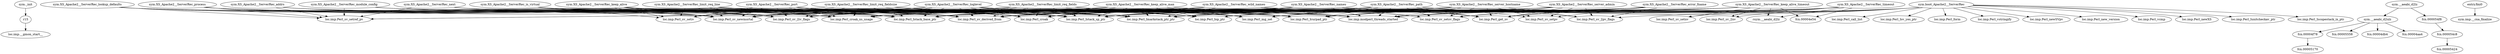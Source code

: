 digraph code {
  "0x0000125c" [label="entry0"];
  "0x0000125c" -> "0x000010f4";
  "0x000010f4" [label="loc.imp.__gmon_start__"];
  "0x00001bb0" [label="sym.XS_Apache2__ServerRec_limit_req_fieldsize"];
  "0x00001bb0" -> "0x00001124";
  "0x00001124" [label="loc.imp.Perl_Istack_sp_ptr"];
  "0x00001bb0" -> "0x000010e8";
  "0x000010e8" [label="loc.imp.Perl_Imarkstack_ptr_ptr"];
  "0x00001bb0" -> "0x000011cc";
  "0x000011cc" [label="loc.imp.Perl_Istack_base_ptr"];
  "0x00001bb0" -> "0x00001100";
  "0x00001100" [label="loc.imp.Perl_Iop_ptr"];
  "0x00001bb0" -> "0x0000119c";
  "0x0000119c" [label="loc.imp.Perl_sv_newmortal"];
  "0x00001bb0" -> "0x00001238";
  "0x00001238" [label="loc.imp.Perl_sv_derived_from"];
  "0x00001bb0" -> "0x00001220";
  "0x00001220" [label="loc.imp.modperl_threads_started"];
  "0x00001bb0" -> "0x000010d0";
  "0x000010d0" [label="loc.imp.Perl_sv_setiv"];
  "0x00001bb0" -> "0x000011b4";
  "0x000011b4" [label="loc.imp.Perl_mg_set"];
  "0x00001bb0" -> "0x00001154";
  "0x00001154" [label="loc.imp.Perl_Icurpad_ptr"];
  "0x00001bb0" -> "0x000011e4";
  "0x000011e4" [label="loc.imp.Perl_sv_2iv_flags"];
  "0x00001bb0" -> "0x00001208";
  "0x00001208" [label="loc.imp.Perl_croak"];
  "0x00001bb0" -> "0x000011f0";
  "0x000011f0" [label="loc.imp.Perl_croak_xs_usage"];
  "0x00003574" [label="sym.XS_Apache2__ServerRec_module_config"];
  "0x00003574" -> "0x00001124";
  "0x00001124" [label="loc.imp.Perl_Istack_sp_ptr"];
  "0x00003574" -> "0x000010e8";
  "0x000010e8" [label="loc.imp.Perl_Imarkstack_ptr_ptr"];
  "0x00003574" -> "0x000011cc";
  "0x000011cc" [label="loc.imp.Perl_Istack_base_ptr"];
  "0x00003574" -> "0x00001238";
  "0x00001238" [label="loc.imp.Perl_sv_derived_from"];
  "0x00003574" -> "0x000011e4";
  "0x000011e4" [label="loc.imp.Perl_sv_2iv_flags"];
  "0x00003574" -> "0x0000119c";
  "0x0000119c" [label="loc.imp.Perl_sv_newmortal"];
  "0x00003574" -> "0x0000116c";
  "0x0000116c" [label="loc.imp.Perl_sv_setref_pv"];
  "0x00003574" -> "0x00001208";
  "0x00001208" [label="loc.imp.Perl_croak"];
  "0x00003574" -> "0x000011f0";
  "0x000011f0" [label="loc.imp.Perl_croak_xs_usage"];
  "0x00003720" [label="sym.XS_Apache2__ServerRec_next"];
  "0x00003720" -> "0x00001124";
  "0x00001124" [label="loc.imp.Perl_Istack_sp_ptr"];
  "0x00003720" -> "0x000010e8";
  "0x000010e8" [label="loc.imp.Perl_Imarkstack_ptr_ptr"];
  "0x00003720" -> "0x000011cc";
  "0x000011cc" [label="loc.imp.Perl_Istack_base_ptr"];
  "0x00003720" -> "0x00001238";
  "0x00001238" [label="loc.imp.Perl_sv_derived_from"];
  "0x00003720" -> "0x000011e4";
  "0x000011e4" [label="loc.imp.Perl_sv_2iv_flags"];
  "0x00003720" -> "0x0000119c";
  "0x0000119c" [label="loc.imp.Perl_sv_newmortal"];
  "0x00003720" -> "0x0000116c";
  "0x0000116c" [label="loc.imp.Perl_sv_setref_pv"];
  "0x00003720" -> "0x00001208";
  "0x00001208" [label="loc.imp.Perl_croak"];
  "0x00003720" -> "0x000011f0";
  "0x000011f0" [label="loc.imp.Perl_croak_xs_usage"];
  "0x000033c8" [label="sym.XS_Apache2__ServerRec_lookup_defaults"];
  "0x000033c8" -> "0x00001124";
  "0x00001124" [label="loc.imp.Perl_Istack_sp_ptr"];
  "0x000033c8" -> "0x000010e8";
  "0x000010e8" [label="loc.imp.Perl_Imarkstack_ptr_ptr"];
  "0x000033c8" -> "0x000011cc";
  "0x000011cc" [label="loc.imp.Perl_Istack_base_ptr"];
  "0x000033c8" -> "0x00001238";
  "0x00001238" [label="loc.imp.Perl_sv_derived_from"];
  "0x000033c8" -> "0x000011e4";
  "0x000011e4" [label="loc.imp.Perl_sv_2iv_flags"];
  "0x000033c8" -> "0x0000119c";
  "0x0000119c" [label="loc.imp.Perl_sv_newmortal"];
  "0x000033c8" -> "0x0000116c";
  "0x0000116c" [label="loc.imp.Perl_sv_setref_pv"];
  "0x000033c8" -> "0x00001208";
  "0x00001208" [label="loc.imp.Perl_croak"];
  "0x000033c8" -> "0x000011f0";
  "0x000011f0" [label="loc.imp.Perl_croak_xs_usage"];
  "0x00003d14" [label="sym.XS_Apache2__ServerRec_error_fname"];
  "0x00003d14" -> "0x00001124";
  "0x00001124" [label="loc.imp.Perl_Istack_sp_ptr"];
  "0x00003d14" -> "0x000010e8";
  "0x000010e8" [label="loc.imp.Perl_Imarkstack_ptr_ptr"];
  "0x00003d14" -> "0x000011cc";
  "0x000011cc" [label="loc.imp.Perl_Istack_base_ptr"];
  "0x00003d14" -> "0x00001100";
  "0x00001100" [label="loc.imp.Perl_Iop_ptr"];
  "0x00003d14" -> "0x0000119c";
  "0x0000119c" [label="loc.imp.Perl_sv_newmortal"];
  "0x00003d14" -> "0x00001238";
  "0x00001238" [label="loc.imp.Perl_sv_derived_from"];
  "0x00003d14" -> "0x000010dc";
  "0x000010dc" [label="loc.imp.Perl_get_sv"];
  "0x00003d14" -> "0x00001220";
  "0x00001220" [label="loc.imp.modperl_threads_started"];
  "0x00003d14" -> "0x00001178";
  "0x00001178" [label="loc.imp.Perl_sv_setsv_flags"];
  "0x00003d14" -> "0x00001130";
  "0x00001130" [label="loc.imp.Perl_sv_setpv"];
  "0x00003d14" -> "0x000011b4";
  "0x000011b4" [label="loc.imp.Perl_mg_set"];
  "0x00003d14" -> "0x00001154";
  "0x00001154" [label="loc.imp.Perl_Icurpad_ptr"];
  "0x00003d14" -> "0x00001250";
  "0x00001250" [label="loc.imp.Perl_sv_2pv_flags"];
  "0x00003d14" -> "0x000011e4";
  "0x000011e4" [label="loc.imp.Perl_sv_2iv_flags"];
  "0x00003d14" -> "0x00001208";
  "0x00001208" [label="loc.imp.Perl_croak"];
  "0x00003d14" -> "0x000011f0";
  "0x000011f0" [label="loc.imp.Perl_croak_xs_usage"];
  "0x000027d8" [label="sym.XS_Apache2__ServerRec_loglevel"];
  "0x000027d8" -> "0x00001124";
  "0x00001124" [label="loc.imp.Perl_Istack_sp_ptr"];
  "0x000027d8" -> "0x000010e8";
  "0x000010e8" [label="loc.imp.Perl_Imarkstack_ptr_ptr"];
  "0x000027d8" -> "0x000011cc";
  "0x000011cc" [label="loc.imp.Perl_Istack_base_ptr"];
  "0x000027d8" -> "0x00001100";
  "0x00001100" [label="loc.imp.Perl_Iop_ptr"];
  "0x000027d8" -> "0x0000119c";
  "0x0000119c" [label="loc.imp.Perl_sv_newmortal"];
  "0x000027d8" -> "0x00001238";
  "0x00001238" [label="loc.imp.Perl_sv_derived_from"];
  "0x000027d8" -> "0x00001220";
  "0x00001220" [label="loc.imp.modperl_threads_started"];
  "0x000027d8" -> "0x000010d0";
  "0x000010d0" [label="loc.imp.Perl_sv_setiv"];
  "0x000027d8" -> "0x000011b4";
  "0x000011b4" [label="loc.imp.Perl_mg_set"];
  "0x000027d8" -> "0x00001154";
  "0x00001154" [label="loc.imp.Perl_Icurpad_ptr"];
  "0x000027d8" -> "0x000011e4";
  "0x000011e4" [label="loc.imp.Perl_sv_2iv_flags"];
  "0x000027d8" -> "0x00001208";
  "0x00001208" [label="loc.imp.Perl_croak"];
  "0x000027d8" -> "0x000011f0";
  "0x000011f0" [label="loc.imp.Perl_croak_xs_usage"];
  "0x00002f8c" [label="sym.XS_Apache2__ServerRec_names"];
  "0x00002f8c" -> "0x00001124";
  "0x00001124" [label="loc.imp.Perl_Istack_sp_ptr"];
  "0x00002f8c" -> "0x000010e8";
  "0x000010e8" [label="loc.imp.Perl_Imarkstack_ptr_ptr"];
  "0x00002f8c" -> "0x000011cc";
  "0x000011cc" [label="loc.imp.Perl_Istack_base_ptr"];
  "0x00002f8c" -> "0x00001238";
  "0x00001238" [label="loc.imp.Perl_sv_derived_from"];
  "0x00002f8c" -> "0x000011e4";
  "0x000011e4" [label="loc.imp.Perl_sv_2iv_flags"];
  "0x00002f8c" -> "0x000010dc";
  "0x000010dc" [label="loc.imp.Perl_get_sv"];
  "0x00002f8c" -> "0x00001220";
  "0x00001220" [label="loc.imp.modperl_threads_started"];
  "0x00002f8c" -> "0x00001178";
  "0x00001178" [label="loc.imp.Perl_sv_setsv_flags"];
  "0x00002f8c" -> "0x0000119c";
  "0x0000119c" [label="loc.imp.Perl_sv_newmortal"];
  "0x00002f8c" -> "0x0000116c";
  "0x0000116c" [label="loc.imp.Perl_sv_setref_pv"];
  "0x00002f8c" -> "0x00001208";
  "0x00001208" [label="loc.imp.Perl_croak"];
  "0x00002f8c" -> "0x000011f0";
  "0x000011f0" [label="loc.imp.Perl_croak_xs_usage"];
  "0x000010ac" [label="sym._init"];
  "0x000010ac" -> "0x0000125c";
  "0x0000125c" [label="r15"];
  "0x00003a70" [label="sym.XS_Apache2__ServerRec_path"];
  "0x00003a70" -> "0x00001124";
  "0x00001124" [label="loc.imp.Perl_Istack_sp_ptr"];
  "0x00003a70" -> "0x000010e8";
  "0x000010e8" [label="loc.imp.Perl_Imarkstack_ptr_ptr"];
  "0x00003a70" -> "0x000011cc";
  "0x000011cc" [label="loc.imp.Perl_Istack_base_ptr"];
  "0x00003a70" -> "0x00001100";
  "0x00001100" [label="loc.imp.Perl_Iop_ptr"];
  "0x00003a70" -> "0x0000119c";
  "0x0000119c" [label="loc.imp.Perl_sv_newmortal"];
  "0x00003a70" -> "0x00001238";
  "0x00001238" [label="loc.imp.Perl_sv_derived_from"];
  "0x00003a70" -> "0x000010dc";
  "0x000010dc" [label="loc.imp.Perl_get_sv"];
  "0x00003a70" -> "0x00001220";
  "0x00001220" [label="loc.imp.modperl_threads_started"];
  "0x00003a70" -> "0x00001178";
  "0x00001178" [label="loc.imp.Perl_sv_setsv_flags"];
  "0x00003a70" -> "0x00001130";
  "0x00001130" [label="loc.imp.Perl_sv_setpv"];
  "0x00003a70" -> "0x000011b4";
  "0x000011b4" [label="loc.imp.Perl_mg_set"];
  "0x00003a70" -> "0x00001154";
  "0x00001154" [label="loc.imp.Perl_Icurpad_ptr"];
  "0x00003a70" -> "0x00001250";
  "0x00001250" [label="loc.imp.Perl_sv_2pv_flags"];
  "0x00003a70" -> "0x000011e4";
  "0x000011e4" [label="loc.imp.Perl_sv_2iv_flags"];
  "0x00003a70" -> "0x00001208";
  "0x00001208" [label="loc.imp.Perl_croak"];
  "0x00003a70" -> "0x000011f0";
  "0x000011f0" [label="loc.imp.Perl_croak_xs_usage"];
  "0x00001920" [label="sym.XS_Apache2__ServerRec_limit_req_fields"];
  "0x00001920" -> "0x00001124";
  "0x00001124" [label="loc.imp.Perl_Istack_sp_ptr"];
  "0x00001920" -> "0x000010e8";
  "0x000010e8" [label="loc.imp.Perl_Imarkstack_ptr_ptr"];
  "0x00001920" -> "0x000011cc";
  "0x000011cc" [label="loc.imp.Perl_Istack_base_ptr"];
  "0x00001920" -> "0x00001100";
  "0x00001100" [label="loc.imp.Perl_Iop_ptr"];
  "0x00001920" -> "0x0000119c";
  "0x0000119c" [label="loc.imp.Perl_sv_newmortal"];
  "0x00001920" -> "0x00001238";
  "0x00001238" [label="loc.imp.Perl_sv_derived_from"];
  "0x00001920" -> "0x00001220";
  "0x00001220" [label="loc.imp.modperl_threads_started"];
  "0x00001920" -> "0x000010d0";
  "0x000010d0" [label="loc.imp.Perl_sv_setiv"];
  "0x00001920" -> "0x000011b4";
  "0x000011b4" [label="loc.imp.Perl_mg_set"];
  "0x00001920" -> "0x00001154";
  "0x00001154" [label="loc.imp.Perl_Icurpad_ptr"];
  "0x00001920" -> "0x000011e4";
  "0x000011e4" [label="loc.imp.Perl_sv_2iv_flags"];
  "0x00001920" -> "0x00001208";
  "0x00001208" [label="loc.imp.Perl_croak"];
  "0x00001920" -> "0x000011f0";
  "0x000011f0" [label="loc.imp.Perl_croak_xs_usage"];
  "0x00002360" [label="sym.XS_Apache2__ServerRec_keep_alive_max"];
  "0x00002360" -> "0x00001124";
  "0x00001124" [label="loc.imp.Perl_Istack_sp_ptr"];
  "0x00002360" -> "0x000010e8";
  "0x000010e8" [label="loc.imp.Perl_Imarkstack_ptr_ptr"];
  "0x00002360" -> "0x000011cc";
  "0x000011cc" [label="loc.imp.Perl_Istack_base_ptr"];
  "0x00002360" -> "0x00001100";
  "0x00001100" [label="loc.imp.Perl_Iop_ptr"];
  "0x00002360" -> "0x0000119c";
  "0x0000119c" [label="loc.imp.Perl_sv_newmortal"];
  "0x00002360" -> "0x00001238";
  "0x00001238" [label="loc.imp.Perl_sv_derived_from"];
  "0x00002360" -> "0x00001220";
  "0x00001220" [label="loc.imp.modperl_threads_started"];
  "0x00002360" -> "0x000010d0";
  "0x000010d0" [label="loc.imp.Perl_sv_setiv"];
  "0x00002360" -> "0x000011b4";
  "0x000011b4" [label="loc.imp.Perl_mg_set"];
  "0x00002360" -> "0x00001154";
  "0x00001154" [label="loc.imp.Perl_Icurpad_ptr"];
  "0x00002360" -> "0x000011e4";
  "0x000011e4" [label="loc.imp.Perl_sv_2iv_flags"];
  "0x00002360" -> "0x00001208";
  "0x00001208" [label="loc.imp.Perl_croak"];
  "0x00002360" -> "0x000011f0";
  "0x000011f0" [label="loc.imp.Perl_croak_xs_usage"];
  "0x000025f0" [label="sym.XS_Apache2__ServerRec_is_virtual"];
  "0x000025f0" -> "0x00001124";
  "0x00001124" [label="loc.imp.Perl_Istack_sp_ptr"];
  "0x000025f0" -> "0x000010e8";
  "0x000010e8" [label="loc.imp.Perl_Imarkstack_ptr_ptr"];
  "0x000025f0" -> "0x000011cc";
  "0x000011cc" [label="loc.imp.Perl_Istack_base_ptr"];
  "0x000025f0" -> "0x00001100";
  "0x00001100" [label="loc.imp.Perl_Iop_ptr"];
  "0x000025f0" -> "0x0000119c";
  "0x0000119c" [label="loc.imp.Perl_sv_newmortal"];
  "0x000025f0" -> "0x00001238";
  "0x00001238" [label="loc.imp.Perl_sv_derived_from"];
  "0x000025f0" -> "0x000010d0";
  "0x000010d0" [label="loc.imp.Perl_sv_setiv"];
  "0x000025f0" -> "0x000011b4";
  "0x000011b4" [label="loc.imp.Perl_mg_set"];
  "0x000025f0" -> "0x00001154";
  "0x00001154" [label="loc.imp.Perl_Icurpad_ptr"];
  "0x000025f0" -> "0x000011e4";
  "0x000011e4" [label="loc.imp.Perl_sv_2iv_flags"];
  "0x000025f0" -> "0x00001208";
  "0x00001208" [label="loc.imp.Perl_croak"];
  "0x000025f0" -> "0x000011f0";
  "0x000011f0" [label="loc.imp.Perl_croak_xs_usage"];
  "0x00003fb8" [label="sym.XS_Apache2__ServerRec_server_hostname"];
  "0x00003fb8" -> "0x00001124";
  "0x00001124" [label="loc.imp.Perl_Istack_sp_ptr"];
  "0x00003fb8" -> "0x000010e8";
  "0x000010e8" [label="loc.imp.Perl_Imarkstack_ptr_ptr"];
  "0x00003fb8" -> "0x000011cc";
  "0x000011cc" [label="loc.imp.Perl_Istack_base_ptr"];
  "0x00003fb8" -> "0x00001100";
  "0x00001100" [label="loc.imp.Perl_Iop_ptr"];
  "0x00003fb8" -> "0x0000119c";
  "0x0000119c" [label="loc.imp.Perl_sv_newmortal"];
  "0x00003fb8" -> "0x00001238";
  "0x00001238" [label="loc.imp.Perl_sv_derived_from"];
  "0x00003fb8" -> "0x000010dc";
  "0x000010dc" [label="loc.imp.Perl_get_sv"];
  "0x00003fb8" -> "0x00001220";
  "0x00001220" [label="loc.imp.modperl_threads_started"];
  "0x00003fb8" -> "0x00001178";
  "0x00001178" [label="loc.imp.Perl_sv_setsv_flags"];
  "0x00003fb8" -> "0x00001130";
  "0x00001130" [label="loc.imp.Perl_sv_setpv"];
  "0x00003fb8" -> "0x000011b4";
  "0x000011b4" [label="loc.imp.Perl_mg_set"];
  "0x00003fb8" -> "0x00001154";
  "0x00001154" [label="loc.imp.Perl_Icurpad_ptr"];
  "0x00003fb8" -> "0x00001250";
  "0x00001250" [label="loc.imp.Perl_sv_2pv_flags"];
  "0x00003fb8" -> "0x000011e4";
  "0x000011e4" [label="loc.imp.Perl_sv_2iv_flags"];
  "0x00003fb8" -> "0x00001208";
  "0x00001208" [label="loc.imp.Perl_croak"];
  "0x00003fb8" -> "0x000011f0";
  "0x000011f0" [label="loc.imp.Perl_croak_xs_usage"];
  "0x000038c4" [label="sym.XS_Apache2__ServerRec_process"];
  "0x000038c4" -> "0x00001124";
  "0x00001124" [label="loc.imp.Perl_Istack_sp_ptr"];
  "0x000038c4" -> "0x000010e8";
  "0x000010e8" [label="loc.imp.Perl_Imarkstack_ptr_ptr"];
  "0x000038c4" -> "0x000011cc";
  "0x000011cc" [label="loc.imp.Perl_Istack_base_ptr"];
  "0x000038c4" -> "0x00001238";
  "0x00001238" [label="loc.imp.Perl_sv_derived_from"];
  "0x000038c4" -> "0x000011e4";
  "0x000011e4" [label="loc.imp.Perl_sv_2iv_flags"];
  "0x000038c4" -> "0x0000119c";
  "0x0000119c" [label="loc.imp.Perl_sv_newmortal"];
  "0x000038c4" -> "0x0000116c";
  "0x0000116c" [label="loc.imp.Perl_sv_setref_pv"];
  "0x000038c4" -> "0x00001208";
  "0x00001208" [label="loc.imp.Perl_croak"];
  "0x000038c4" -> "0x000011f0";
  "0x000011f0" [label="loc.imp.Perl_croak_xs_usage"];
  "0x000020d0" [label="sym.XS_Apache2__ServerRec_keep_alive"];
  "0x000020d0" -> "0x00001124";
  "0x00001124" [label="loc.imp.Perl_Istack_sp_ptr"];
  "0x000020d0" -> "0x000010e8";
  "0x000010e8" [label="loc.imp.Perl_Imarkstack_ptr_ptr"];
  "0x000020d0" -> "0x000011cc";
  "0x000011cc" [label="loc.imp.Perl_Istack_base_ptr"];
  "0x000020d0" -> "0x00001100";
  "0x00001100" [label="loc.imp.Perl_Iop_ptr"];
  "0x000020d0" -> "0x0000119c";
  "0x0000119c" [label="loc.imp.Perl_sv_newmortal"];
  "0x000020d0" -> "0x00001238";
  "0x00001238" [label="loc.imp.Perl_sv_derived_from"];
  "0x000020d0" -> "0x00001220";
  "0x00001220" [label="loc.imp.modperl_threads_started"];
  "0x000020d0" -> "0x000010d0";
  "0x000010d0" [label="loc.imp.Perl_sv_setiv"];
  "0x000020d0" -> "0x000011b4";
  "0x000011b4" [label="loc.imp.Perl_mg_set"];
  "0x000020d0" -> "0x00001154";
  "0x00001154" [label="loc.imp.Perl_Icurpad_ptr"];
  "0x000020d0" -> "0x000011e4";
  "0x000011e4" [label="loc.imp.Perl_sv_2iv_flags"];
  "0x000020d0" -> "0x00001208";
  "0x00001208" [label="loc.imp.Perl_croak"];
  "0x000020d0" -> "0x000011f0";
  "0x000011f0" [label="loc.imp.Perl_croak_xs_usage"];
  "0x000047cc" [label="sym.XS_Apache2__ServerRec_timeout"];
  "0x000047cc" -> "0x00001124";
  "0x00001124" [label="loc.imp.Perl_Istack_sp_ptr"];
  "0x000047cc" -> "0x000010e8";
  "0x000010e8" [label="loc.imp.Perl_Imarkstack_ptr_ptr"];
  "0x000047cc" -> "0x000011cc";
  "0x000011cc" [label="loc.imp.Perl_Istack_base_ptr"];
  "0x000047cc" -> "0x00001100";
  "0x00001100" [label="loc.imp.Perl_Iop_ptr"];
  "0x000047cc" -> "0x0000119c";
  "0x0000119c" [label="loc.imp.Perl_sv_newmortal"];
  "0x000047cc" -> "0x00001238";
  "0x00001238" [label="loc.imp.Perl_sv_derived_from"];
  "0x000047cc" -> "0x00001184";
  "0x00001184" [label="rsym.__aeabi_d2lz"];
  "0x000047cc" -> "0x00001220";
  "0x00001220" [label="loc.imp.modperl_threads_started"];
  "0x000047cc" -> "0x00004e54";
  "0x00004e54" [label="fcn.00004e54"];
  "0x000047cc" -> "0x000011a8";
  "0x000011a8" [label="loc.imp.Perl_sv_setnv"];
  "0x000047cc" -> "0x000011b4";
  "0x000011b4" [label="loc.imp.Perl_mg_set"];
  "0x000047cc" -> "0x00001154";
  "0x00001154" [label="loc.imp.Perl_Icurpad_ptr"];
  "0x000047cc" -> "0x000011e4";
  "0x000011e4" [label="loc.imp.Perl_sv_2iv_flags"];
  "0x000047cc" -> "0x0000122c";
  "0x0000122c" [label="loc.imp.Perl_sv_2nv"];
  "0x000047cc" -> "0x00001208";
  "0x00001208" [label="loc.imp.Perl_croak"];
  "0x000047cc" -> "0x000011f0";
  "0x000011f0" [label="loc.imp.Perl_croak_xs_usage"];
  "0x00001324" [label="sym.boot_Apache2__ServerRec"];
  "0x00001324" -> "0x00001124";
  "0x00001124" [label="loc.imp.Perl_Istack_sp_ptr"];
  "0x00001324" -> "0x000010e8";
  "0x000010e8" [label="loc.imp.Perl_Imarkstack_ptr_ptr"];
  "0x00001324" -> "0x000011cc";
  "0x000011cc" [label="loc.imp.Perl_Istack_base_ptr"];
  "0x00001324" -> "0x000011d8";
  "0x000011d8" [label="loc.imp.Perl_newSVpv"];
  "0x00001324" -> "0x000011fc";
  "0x000011fc" [label="loc.imp.Perl_new_version"];
  "0x00001324" -> "0x00001238";
  "0x00001238" [label="loc.imp.Perl_sv_derived_from"];
  "0x00001324" -> "0x00001160";
  "0x00001160" [label="loc.imp.Perl_vcmp"];
  "0x00001324" -> "0x00001214";
  "0x00001214" [label="loc.imp.Perl_newXS"];
  "0x00001324" -> "0x000011c0";
  "0x000011c0" [label="loc.imp.Perl_Iunitcheckav_ptr"];
  "0x00001324" -> "0x00001190";
  "0x00001190" [label="loc.imp.Perl_Iscopestack_ix_ptr"];
  "0x00001324" -> "0x00001118";
  "0x00001118" [label="loc.imp.Perl_call_list"];
  "0x00001324" -> "0x0000110c";
  "0x0000110c" [label="loc.imp.Perl_Isv_yes_ptr"];
  "0x00001324" -> "0x00001148";
  "0x00001148" [label="loc.imp.Perl_form"];
  "0x00001324" -> "0x000010dc";
  "0x000010dc" [label="loc.imp.Perl_get_sv"];
  "0x00001324" -> "0x00001250";
  "0x00001250" [label="loc.imp.Perl_sv_2pv_flags"];
  "0x00001324" -> "0x0000113c";
  "0x0000113c" [label="loc.imp.Perl_vstringify"];
  "0x00001324" -> "0x00001208";
  "0x00001208" [label="loc.imp.Perl_croak"];
  "0x00004f10" [label="sym.__aeabi_d2ulz"];
  "0x00004f10" -> "0x00004f78";
  "0x00004f78" [label="fcn.00004f78"];
  "0x00004f10" -> "0x00005558";
  "0x00005558" [label="fcn.00005558"];
  "0x00004f10" -> "0x00004db4";
  "0x00004db4" [label="fcn.00004db4"];
  "0x00004f10" -> "0x00004aa4";
  "0x00004aa4" [label="fcn.00004aa4"];
  "0x00004f78" [label="fcn.00004f78"];
  "0x00004f78" -> "0x00005170";
  "0x00005170" [label="fcn.00005170"];
  "0x00001e40" [label="sym.XS_Apache2__ServerRec_limit_req_line"];
  "0x00001e40" -> "0x00001124";
  "0x00001124" [label="loc.imp.Perl_Istack_sp_ptr"];
  "0x00001e40" -> "0x000010e8";
  "0x000010e8" [label="loc.imp.Perl_Imarkstack_ptr_ptr"];
  "0x00001e40" -> "0x000011cc";
  "0x000011cc" [label="loc.imp.Perl_Istack_base_ptr"];
  "0x00001e40" -> "0x00001100";
  "0x00001100" [label="loc.imp.Perl_Iop_ptr"];
  "0x00001e40" -> "0x0000119c";
  "0x0000119c" [label="loc.imp.Perl_sv_newmortal"];
  "0x00001e40" -> "0x00001238";
  "0x00001238" [label="loc.imp.Perl_sv_derived_from"];
  "0x00001e40" -> "0x00001220";
  "0x00001220" [label="loc.imp.modperl_threads_started"];
  "0x00001e40" -> "0x000010d0";
  "0x000010d0" [label="loc.imp.Perl_sv_setiv"];
  "0x00001e40" -> "0x000011b4";
  "0x000011b4" [label="loc.imp.Perl_mg_set"];
  "0x00001e40" -> "0x00001154";
  "0x00001154" [label="loc.imp.Perl_Icurpad_ptr"];
  "0x00001e40" -> "0x000011e4";
  "0x000011e4" [label="loc.imp.Perl_sv_2iv_flags"];
  "0x00001e40" -> "0x00001208";
  "0x00001208" [label="loc.imp.Perl_croak"];
  "0x00001e40" -> "0x000011f0";
  "0x000011f0" [label="loc.imp.Perl_croak_xs_usage"];
  "0x00002cfc" [label="sym.XS_Apache2__ServerRec_wild_names"];
  "0x00002cfc" -> "0x00001124";
  "0x00001124" [label="loc.imp.Perl_Istack_sp_ptr"];
  "0x00002cfc" -> "0x000010e8";
  "0x000010e8" [label="loc.imp.Perl_Imarkstack_ptr_ptr"];
  "0x00002cfc" -> "0x000011cc";
  "0x000011cc" [label="loc.imp.Perl_Istack_base_ptr"];
  "0x00002cfc" -> "0x00001238";
  "0x00001238" [label="loc.imp.Perl_sv_derived_from"];
  "0x00002cfc" -> "0x000011e4";
  "0x000011e4" [label="loc.imp.Perl_sv_2iv_flags"];
  "0x00002cfc" -> "0x000010dc";
  "0x000010dc" [label="loc.imp.Perl_get_sv"];
  "0x00002cfc" -> "0x00001220";
  "0x00001220" [label="loc.imp.modperl_threads_started"];
  "0x00002cfc" -> "0x00001178";
  "0x00001178" [label="loc.imp.Perl_sv_setsv_flags"];
  "0x00002cfc" -> "0x0000119c";
  "0x0000119c" [label="loc.imp.Perl_sv_newmortal"];
  "0x00002cfc" -> "0x0000116c";
  "0x0000116c" [label="loc.imp.Perl_sv_setref_pv"];
  "0x00002cfc" -> "0x00001208";
  "0x00001208" [label="loc.imp.Perl_croak"];
  "0x00002cfc" -> "0x000011f0";
  "0x000011f0" [label="loc.imp.Perl_croak_xs_usage"];
  "0x0000425c" [label="sym.XS_Apache2__ServerRec_server_admin"];
  "0x0000425c" -> "0x00001124";
  "0x00001124" [label="loc.imp.Perl_Istack_sp_ptr"];
  "0x0000425c" -> "0x000010e8";
  "0x000010e8" [label="loc.imp.Perl_Imarkstack_ptr_ptr"];
  "0x0000425c" -> "0x000011cc";
  "0x000011cc" [label="loc.imp.Perl_Istack_base_ptr"];
  "0x0000425c" -> "0x00001100";
  "0x00001100" [label="loc.imp.Perl_Iop_ptr"];
  "0x0000425c" -> "0x0000119c";
  "0x0000119c" [label="loc.imp.Perl_sv_newmortal"];
  "0x0000425c" -> "0x00001238";
  "0x00001238" [label="loc.imp.Perl_sv_derived_from"];
  "0x0000425c" -> "0x000010dc";
  "0x000010dc" [label="loc.imp.Perl_get_sv"];
  "0x0000425c" -> "0x00001220";
  "0x00001220" [label="loc.imp.modperl_threads_started"];
  "0x0000425c" -> "0x00001178";
  "0x00001178" [label="loc.imp.Perl_sv_setsv_flags"];
  "0x0000425c" -> "0x00001130";
  "0x00001130" [label="loc.imp.Perl_sv_setpv"];
  "0x0000425c" -> "0x000011b4";
  "0x000011b4" [label="loc.imp.Perl_mg_set"];
  "0x0000425c" -> "0x00001154";
  "0x00001154" [label="loc.imp.Perl_Icurpad_ptr"];
  "0x0000425c" -> "0x00001250";
  "0x00001250" [label="loc.imp.Perl_sv_2pv_flags"];
  "0x0000425c" -> "0x000011e4";
  "0x000011e4" [label="loc.imp.Perl_sv_2iv_flags"];
  "0x0000425c" -> "0x00001208";
  "0x00001208" [label="loc.imp.Perl_croak"];
  "0x0000425c" -> "0x000011f0";
  "0x000011f0" [label="loc.imp.Perl_croak_xs_usage"];
  "0x00002a68" [label="sym.XS_Apache2__ServerRec_port"];
  "0x00002a68" -> "0x00001124";
  "0x00001124" [label="loc.imp.Perl_Istack_sp_ptr"];
  "0x00002a68" -> "0x000010e8";
  "0x000010e8" [label="loc.imp.Perl_Imarkstack_ptr_ptr"];
  "0x00002a68" -> "0x000011cc";
  "0x000011cc" [label="loc.imp.Perl_Istack_base_ptr"];
  "0x00002a68" -> "0x00001100";
  "0x00001100" [label="loc.imp.Perl_Iop_ptr"];
  "0x00002a68" -> "0x0000119c";
  "0x0000119c" [label="loc.imp.Perl_sv_newmortal"];
  "0x00002a68" -> "0x00001238";
  "0x00001238" [label="loc.imp.Perl_sv_derived_from"];
  "0x00002a68" -> "0x00001220";
  "0x00001220" [label="loc.imp.modperl_threads_started"];
  "0x00002a68" -> "0x000010d0";
  "0x000010d0" [label="loc.imp.Perl_sv_setiv"];
  "0x00002a68" -> "0x000011b4";
  "0x000011b4" [label="loc.imp.Perl_mg_set"];
  "0x00002a68" -> "0x00001154";
  "0x00001154" [label="loc.imp.Perl_Icurpad_ptr"];
  "0x00002a68" -> "0x000011e4";
  "0x000011e4" [label="loc.imp.Perl_sv_2iv_flags"];
  "0x00002a68" -> "0x00001208";
  "0x00001208" [label="loc.imp.Perl_croak"];
  "0x00002a68" -> "0x000011f0";
  "0x000011f0" [label="loc.imp.Perl_croak_xs_usage"];
  "0x00004500" [label="sym.XS_Apache2__ServerRec_keep_alive_timeout"];
  "0x00004500" -> "0x00001124";
  "0x00001124" [label="loc.imp.Perl_Istack_sp_ptr"];
  "0x00004500" -> "0x000010e8";
  "0x000010e8" [label="loc.imp.Perl_Imarkstack_ptr_ptr"];
  "0x00004500" -> "0x000011cc";
  "0x000011cc" [label="loc.imp.Perl_Istack_base_ptr"];
  "0x00004500" -> "0x00001100";
  "0x00001100" [label="loc.imp.Perl_Iop_ptr"];
  "0x00004500" -> "0x0000119c";
  "0x0000119c" [label="loc.imp.Perl_sv_newmortal"];
  "0x00004500" -> "0x00001238";
  "0x00001238" [label="loc.imp.Perl_sv_derived_from"];
  "0x00004500" -> "0x00001184";
  "0x00001184" [label="rsym.__aeabi_d2lz"];
  "0x00004500" -> "0x00001220";
  "0x00001220" [label="loc.imp.modperl_threads_started"];
  "0x00004500" -> "0x00004e54";
  "0x00004e54" [label="fcn.00004e54"];
  "0x00004500" -> "0x000011a8";
  "0x000011a8" [label="loc.imp.Perl_sv_setnv"];
  "0x00004500" -> "0x000011b4";
  "0x000011b4" [label="loc.imp.Perl_mg_set"];
  "0x00004500" -> "0x00001154";
  "0x00001154" [label="loc.imp.Perl_Icurpad_ptr"];
  "0x00004500" -> "0x000011e4";
  "0x000011e4" [label="loc.imp.Perl_sv_2iv_flags"];
  "0x00004500" -> "0x0000122c";
  "0x0000122c" [label="loc.imp.Perl_sv_2nv"];
  "0x00004500" -> "0x00001208";
  "0x00001208" [label="loc.imp.Perl_croak"];
  "0x00004500" -> "0x000011f0";
  "0x000011f0" [label="loc.imp.Perl_croak_xs_usage"];
  "0x0000321c" [label="sym.XS_Apache2__ServerRec_addrs"];
  "0x0000321c" -> "0x00001124";
  "0x00001124" [label="loc.imp.Perl_Istack_sp_ptr"];
  "0x0000321c" -> "0x000010e8";
  "0x000010e8" [label="loc.imp.Perl_Imarkstack_ptr_ptr"];
  "0x0000321c" -> "0x000011cc";
  "0x000011cc" [label="loc.imp.Perl_Istack_base_ptr"];
  "0x0000321c" -> "0x00001238";
  "0x00001238" [label="loc.imp.Perl_sv_derived_from"];
  "0x0000321c" -> "0x000011e4";
  "0x000011e4" [label="loc.imp.Perl_sv_2iv_flags"];
  "0x0000321c" -> "0x0000119c";
  "0x0000119c" [label="loc.imp.Perl_sv_newmortal"];
  "0x0000321c" -> "0x0000116c";
  "0x0000116c" [label="loc.imp.Perl_sv_setref_pv"];
  "0x0000321c" -> "0x00001208";
  "0x00001208" [label="loc.imp.Perl_croak"];
  "0x0000321c" -> "0x000011f0";
  "0x000011f0" [label="loc.imp.Perl_croak_xs_usage"];
  "0x00004eb4" [label="sym.__aeabi_d2lz"];
  "0x00004eb4" -> "0x000054f8";
  "0x000054f8" [label="fcn.000054f8"];
  "0x00004eb4" -> "0x00004f10";
  "0x00004f10" [label="sym.__aeabi_d2ulz"];
  "0x000054f8" [label="fcn.000054f8"];
  "0x000054f8" -> "0x000054c8";
  "0x000054c8" [label="fcn.000054c8"];
  "0x000054c8" [label="fcn.000054c8"];
  "0x000054c8" -> "0x00005424";
  "0x00005424" [label="fcn.00005424"];
  "0x00001288" [label="entry.fini0"];
  "0x00001288" -> "0x00001244";
  "0x00001244" [label="sym.imp.__cxa_finalize"];
}